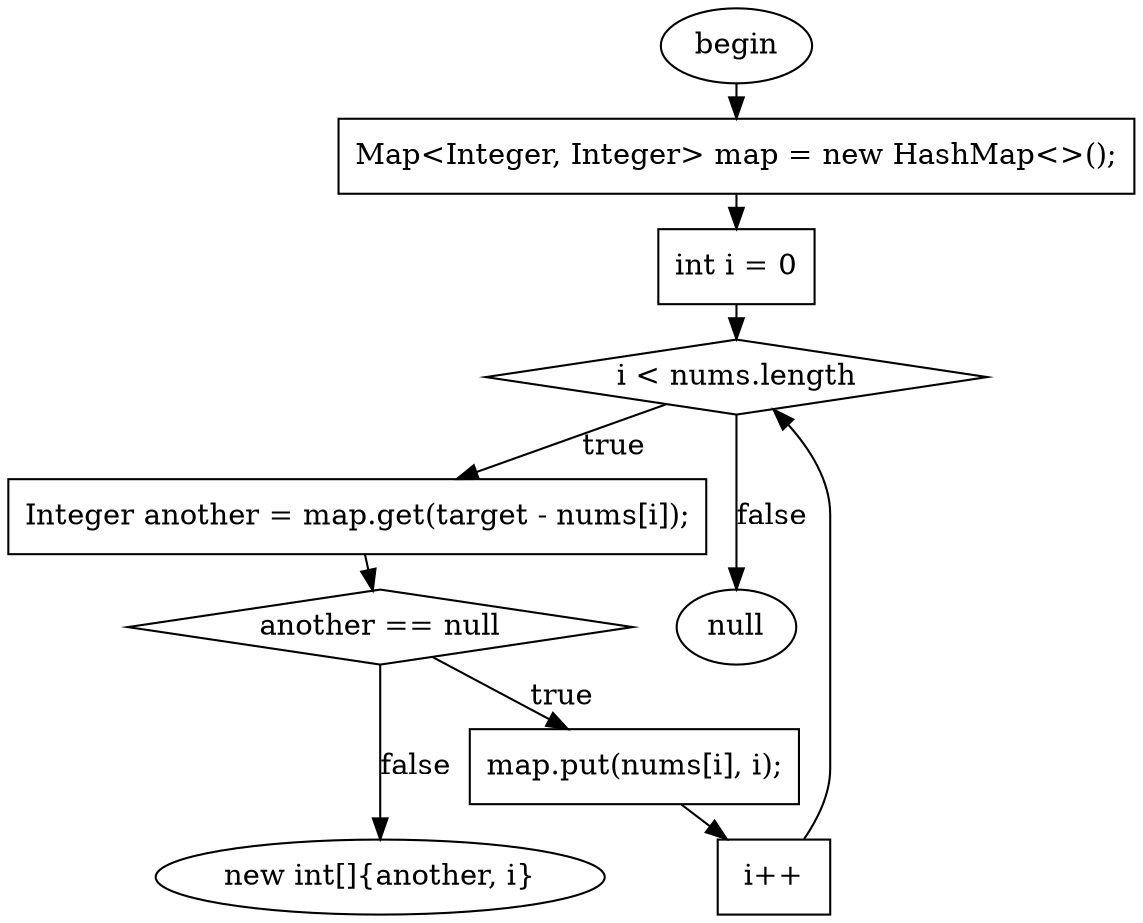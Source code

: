 digraph G{
ranksep = 0.1;
nodesep = 0.1;
F0T0[ shape=ellipse, label="begin", style="filled", fillcolor="white"]
F45T88[ shape=box, label="Map\<Integer, Integer\> map = new HashMap\<\>();", style="filled", fillcolor="white"]
F94T308[ shape=box, label="int i = 0", style="filled", fillcolor="white"]
F110T124[ shape=diamond, label="i \< nums.length", style="filled", fillcolor="white"]
F140T183[ shape=box, label="Integer another = map.get(target - nums[i]);", style="filled", fillcolor="white"]
F191T302[ shape=diamond, label="another == null", style="filled", fillcolor="white"]
F222T241[ shape=box, label="map.put(nums[i], i);", style="filled", fillcolor="white"]
F266T294[ shape=ellipse, label="new int[]{another, i}", style="filled", fillcolor="white"]
F127T129[ shape=box, label="i++", style="filled", fillcolor="white"]
F314T325[ shape=ellipse, label="null", style="filled", fillcolor="white"]
F0T0 -> F45T88
F45T88 -> F94T308
F140T183 -> F191T302
F110T124 -> F140T183[label="true", minlen=1]
F191T302 -> F222T241[label="true", minlen=1]
F191T302 -> F266T294[label="false", minlen=2]
F94T308 -> F110T124
F127T129 -> F110T124
F110T124 -> F314T325[label="false", minlen=2]
F222T241 -> F127T129
}
